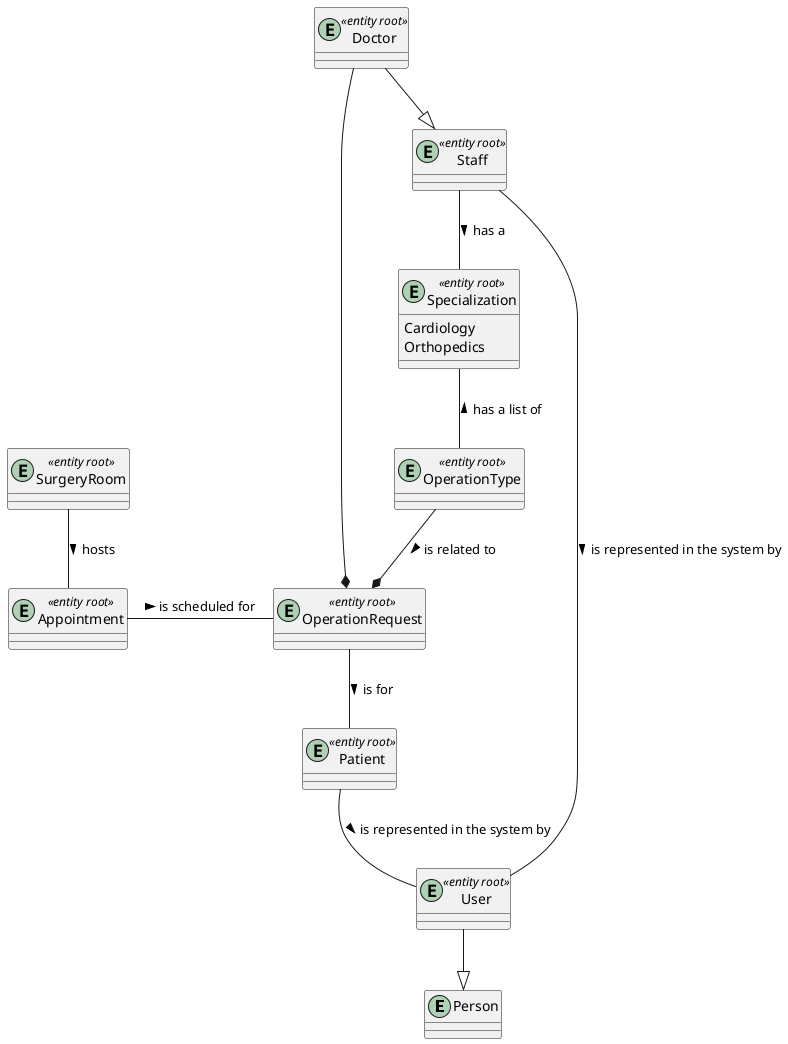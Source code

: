 @startuml

entity "Person" as entity_person {}
entity "User" as entity_user <<entity root>> {}
entity "Patient" as entity_patient <<entity root>> {}
entity "Staff" as entity_staff <<entity root>> {}
entity "Doctor" as entity_doctor <<entity root>> {}
entity "Specialization" as entity_staffSpecialization <<entity root>> {
    Cardiology
    Orthopedics
}
entity "OperationRequest" as entity_operationRequest <<entity root>> {}
entity "OperationType" as entity_operationType <<entity root>> {}
entity "Appointment" as entity_appointment <<entity root>> {}
entity "SurgeryRoom" as entity_surgeryRoom <<entity root>> {}

entity_patient -- entity_user: "is represented in the system by >"

entity_staff -- entity_staffSpecialization: "has a >"
entity_staff-- entity_user: "is represented in the system by >"

entity_doctor --|> entity_staff
entity_doctor --* entity_operationRequest

entity_staffSpecialization -- entity_operationType: "< has a list of"

entity_user --|> entity_person

entity_operationRequest-- entity_patient: "is for >"

entity_operationType --* entity_operationRequest: "is related to >"

entity_appointment - entity_operationRequest: "is scheduled for >"

entity_surgeryRoom-- entity_appointment: "hosts >"

@enduml